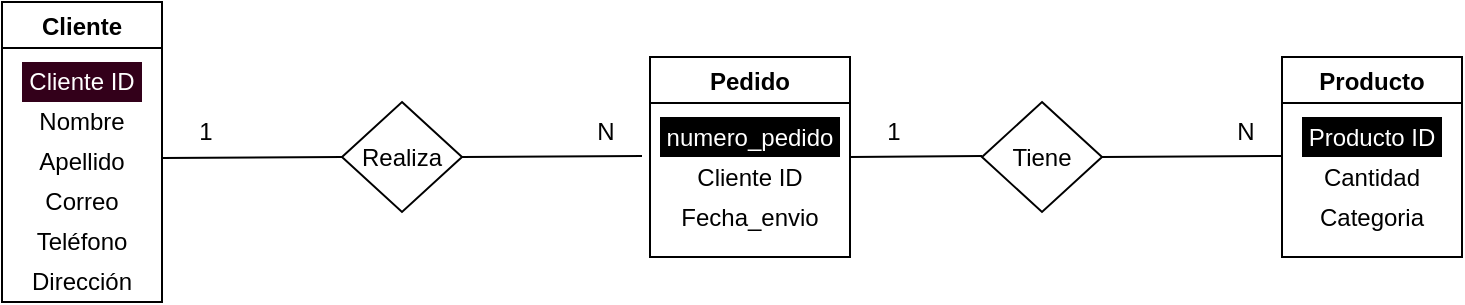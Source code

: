 <mxfile version="14.9.6" type="device"><diagram id="mShBWV1PgJtqQC0Nxlp9" name="Page-1"><mxGraphModel dx="1038" dy="547" grid="1" gridSize="10" guides="1" tooltips="1" connect="1" arrows="1" fold="1" page="1" pageScale="1" pageWidth="827" pageHeight="1169" math="0" shadow="0"><root><mxCell id="0"/><mxCell id="1" parent="0"/><mxCell id="XCyz-RJLiaTBM9VUYuTm-2" value="Cliente" style="swimlane;" parent="1" vertex="1"><mxGeometry x="40" y="80" width="80" height="150" as="geometry"/></mxCell><mxCell id="XCyz-RJLiaTBM9VUYuTm-5" value="Cliente ID" style="text;html=1;align=center;verticalAlign=middle;whiteSpace=wrap;rounded=0;fillColor=#33001A;fontColor=#FFFFFF;" parent="XCyz-RJLiaTBM9VUYuTm-2" vertex="1"><mxGeometry x="10" y="30" width="60" height="20" as="geometry"/></mxCell><mxCell id="XCyz-RJLiaTBM9VUYuTm-6" value="Nombre" style="text;html=1;strokeColor=none;fillColor=none;align=center;verticalAlign=middle;whiteSpace=wrap;rounded=0;" parent="XCyz-RJLiaTBM9VUYuTm-2" vertex="1"><mxGeometry x="10" y="50" width="60" height="20" as="geometry"/></mxCell><mxCell id="XCyz-RJLiaTBM9VUYuTm-7" value="Apellido" style="text;html=1;strokeColor=none;fillColor=none;align=center;verticalAlign=middle;whiteSpace=wrap;rounded=0;" parent="XCyz-RJLiaTBM9VUYuTm-2" vertex="1"><mxGeometry x="10" y="70" width="60" height="20" as="geometry"/></mxCell><mxCell id="XCyz-RJLiaTBM9VUYuTm-8" value="Correo" style="text;html=1;strokeColor=none;fillColor=none;align=center;verticalAlign=middle;whiteSpace=wrap;rounded=0;" parent="XCyz-RJLiaTBM9VUYuTm-2" vertex="1"><mxGeometry x="10" y="90" width="60" height="20" as="geometry"/></mxCell><mxCell id="XCyz-RJLiaTBM9VUYuTm-9" value="Teléfono" style="text;html=1;strokeColor=none;fillColor=none;align=center;verticalAlign=middle;whiteSpace=wrap;rounded=0;" parent="XCyz-RJLiaTBM9VUYuTm-2" vertex="1"><mxGeometry x="10" y="110" width="60" height="20" as="geometry"/></mxCell><mxCell id="XCyz-RJLiaTBM9VUYuTm-13" value="Dirección" style="text;html=1;strokeColor=none;fillColor=none;align=center;verticalAlign=middle;whiteSpace=wrap;rounded=0;" parent="XCyz-RJLiaTBM9VUYuTm-2" vertex="1"><mxGeometry x="10" y="130" width="60" height="20" as="geometry"/></mxCell><mxCell id="XCyz-RJLiaTBM9VUYuTm-3" value="Pedido" style="swimlane;" parent="1" vertex="1"><mxGeometry x="364" y="107.5" width="100" height="100" as="geometry"/></mxCell><mxCell id="XCyz-RJLiaTBM9VUYuTm-17" value="Fecha_envio" style="text;html=1;strokeColor=none;fillColor=none;align=center;verticalAlign=middle;whiteSpace=wrap;rounded=0;" parent="XCyz-RJLiaTBM9VUYuTm-3" vertex="1"><mxGeometry x="20" y="70" width="60" height="20" as="geometry"/></mxCell><mxCell id="XCyz-RJLiaTBM9VUYuTm-12" value="numero_pedido" style="text;html=1;strokeColor=none;align=center;verticalAlign=middle;whiteSpace=wrap;rounded=0;fillColor=#000000;fontColor=#FFFFFF;" parent="XCyz-RJLiaTBM9VUYuTm-3" vertex="1"><mxGeometry x="5" y="30" width="90" height="20" as="geometry"/></mxCell><mxCell id="XCyz-RJLiaTBM9VUYuTm-11" value="Cliente ID" style="text;html=1;strokeColor=none;align=center;verticalAlign=middle;whiteSpace=wrap;rounded=0;" parent="XCyz-RJLiaTBM9VUYuTm-3" vertex="1"><mxGeometry x="20" y="50" width="60" height="20" as="geometry"/></mxCell><mxCell id="XCyz-RJLiaTBM9VUYuTm-4" value="Producto" style="swimlane;" parent="1" vertex="1"><mxGeometry x="680" y="107.5" width="90" height="100" as="geometry"/></mxCell><mxCell id="XCyz-RJLiaTBM9VUYuTm-19" value="Cantidad" style="text;html=1;strokeColor=none;fillColor=none;align=center;verticalAlign=middle;whiteSpace=wrap;rounded=0;" parent="XCyz-RJLiaTBM9VUYuTm-4" vertex="1"><mxGeometry x="10" y="50" width="70" height="20" as="geometry"/></mxCell><mxCell id="XCyz-RJLiaTBM9VUYuTm-20" value="Categoria" style="text;html=1;strokeColor=none;fillColor=none;align=center;verticalAlign=middle;whiteSpace=wrap;rounded=0;" parent="XCyz-RJLiaTBM9VUYuTm-4" vertex="1"><mxGeometry x="10" y="70" width="70" height="20" as="geometry"/></mxCell><mxCell id="XCyz-RJLiaTBM9VUYuTm-18" value="Producto ID" style="text;html=1;strokeColor=none;align=center;verticalAlign=middle;whiteSpace=wrap;rounded=0;fillColor=#000000;fontColor=#FFFFFF;" parent="XCyz-RJLiaTBM9VUYuTm-4" vertex="1"><mxGeometry x="10" y="30" width="70" height="20" as="geometry"/></mxCell><mxCell id="XCyz-RJLiaTBM9VUYuTm-41" value="" style="rhombus;whiteSpace=wrap;html=1;fontColor=#FFFFFF;fillColor=none;" parent="1" vertex="1"><mxGeometry x="210" y="130" width="60" height="55" as="geometry"/></mxCell><mxCell id="XCyz-RJLiaTBM9VUYuTm-42" value="" style="rhombus;whiteSpace=wrap;html=1;fontColor=#FFFFFF;fillColor=none;" parent="1" vertex="1"><mxGeometry x="530" y="130" width="60" height="55" as="geometry"/></mxCell><mxCell id="XCyz-RJLiaTBM9VUYuTm-45" value="" style="endArrow=none;html=1;fontColor=#FFFFFF;entryX=0;entryY=0.5;entryDx=0;entryDy=0;" parent="1" target="XCyz-RJLiaTBM9VUYuTm-41" edge="1"><mxGeometry width="50" height="50" relative="1" as="geometry"><mxPoint x="120" y="158" as="sourcePoint"/><mxPoint x="190" y="157" as="targetPoint"/></mxGeometry></mxCell><mxCell id="XCyz-RJLiaTBM9VUYuTm-46" value="" style="endArrow=none;html=1;fontColor=#FFFFFF;entryX=0;entryY=0.5;entryDx=0;entryDy=0;" parent="1" edge="1"><mxGeometry width="50" height="50" relative="1" as="geometry"><mxPoint x="270" y="157.5" as="sourcePoint"/><mxPoint x="360" y="157" as="targetPoint"/></mxGeometry></mxCell><mxCell id="XCyz-RJLiaTBM9VUYuTm-47" value="" style="endArrow=none;html=1;fontColor=#FFFFFF;" parent="1" edge="1"><mxGeometry width="50" height="50" relative="1" as="geometry"><mxPoint x="464" y="157.5" as="sourcePoint"/><mxPoint x="530" y="157" as="targetPoint"/></mxGeometry></mxCell><mxCell id="XCyz-RJLiaTBM9VUYuTm-48" value="" style="endArrow=none;html=1;fontColor=#FFFFFF;entryX=0;entryY=0.5;entryDx=0;entryDy=0;" parent="1" edge="1"><mxGeometry width="50" height="50" relative="1" as="geometry"><mxPoint x="590" y="157.5" as="sourcePoint"/><mxPoint x="680" y="157" as="targetPoint"/></mxGeometry></mxCell><mxCell id="XCyz-RJLiaTBM9VUYuTm-49" value="Realiza" style="text;html=1;strokeColor=none;fillColor=none;align=center;verticalAlign=middle;whiteSpace=wrap;rounded=0;" parent="1" vertex="1"><mxGeometry x="220" y="147.5" width="40" height="20" as="geometry"/></mxCell><mxCell id="XCyz-RJLiaTBM9VUYuTm-50" value="N" style="text;html=1;strokeColor=none;fillColor=none;align=center;verticalAlign=middle;whiteSpace=wrap;rounded=0;" parent="1" vertex="1"><mxGeometry x="320" y="130" width="44" height="30" as="geometry"/></mxCell><mxCell id="XCyz-RJLiaTBM9VUYuTm-53" value="N" style="text;html=1;strokeColor=none;fillColor=none;align=center;verticalAlign=middle;whiteSpace=wrap;rounded=0;" parent="1" vertex="1"><mxGeometry x="640" y="130" width="44" height="30" as="geometry"/></mxCell><mxCell id="XCyz-RJLiaTBM9VUYuTm-54" value="1" style="text;html=1;strokeColor=none;fillColor=none;align=center;verticalAlign=middle;whiteSpace=wrap;rounded=0;" parent="1" vertex="1"><mxGeometry x="120" y="130" width="44" height="30" as="geometry"/></mxCell><mxCell id="XCyz-RJLiaTBM9VUYuTm-55" value="1" style="text;html=1;strokeColor=none;fillColor=none;align=center;verticalAlign=middle;whiteSpace=wrap;rounded=0;" parent="1" vertex="1"><mxGeometry x="464" y="130" width="44" height="30" as="geometry"/></mxCell><mxCell id="XCyz-RJLiaTBM9VUYuTm-56" value="Tiene" style="text;html=1;strokeColor=none;fillColor=none;align=center;verticalAlign=middle;whiteSpace=wrap;rounded=0;" parent="1" vertex="1"><mxGeometry x="540" y="147.5" width="40" height="20" as="geometry"/></mxCell></root></mxGraphModel></diagram></mxfile>